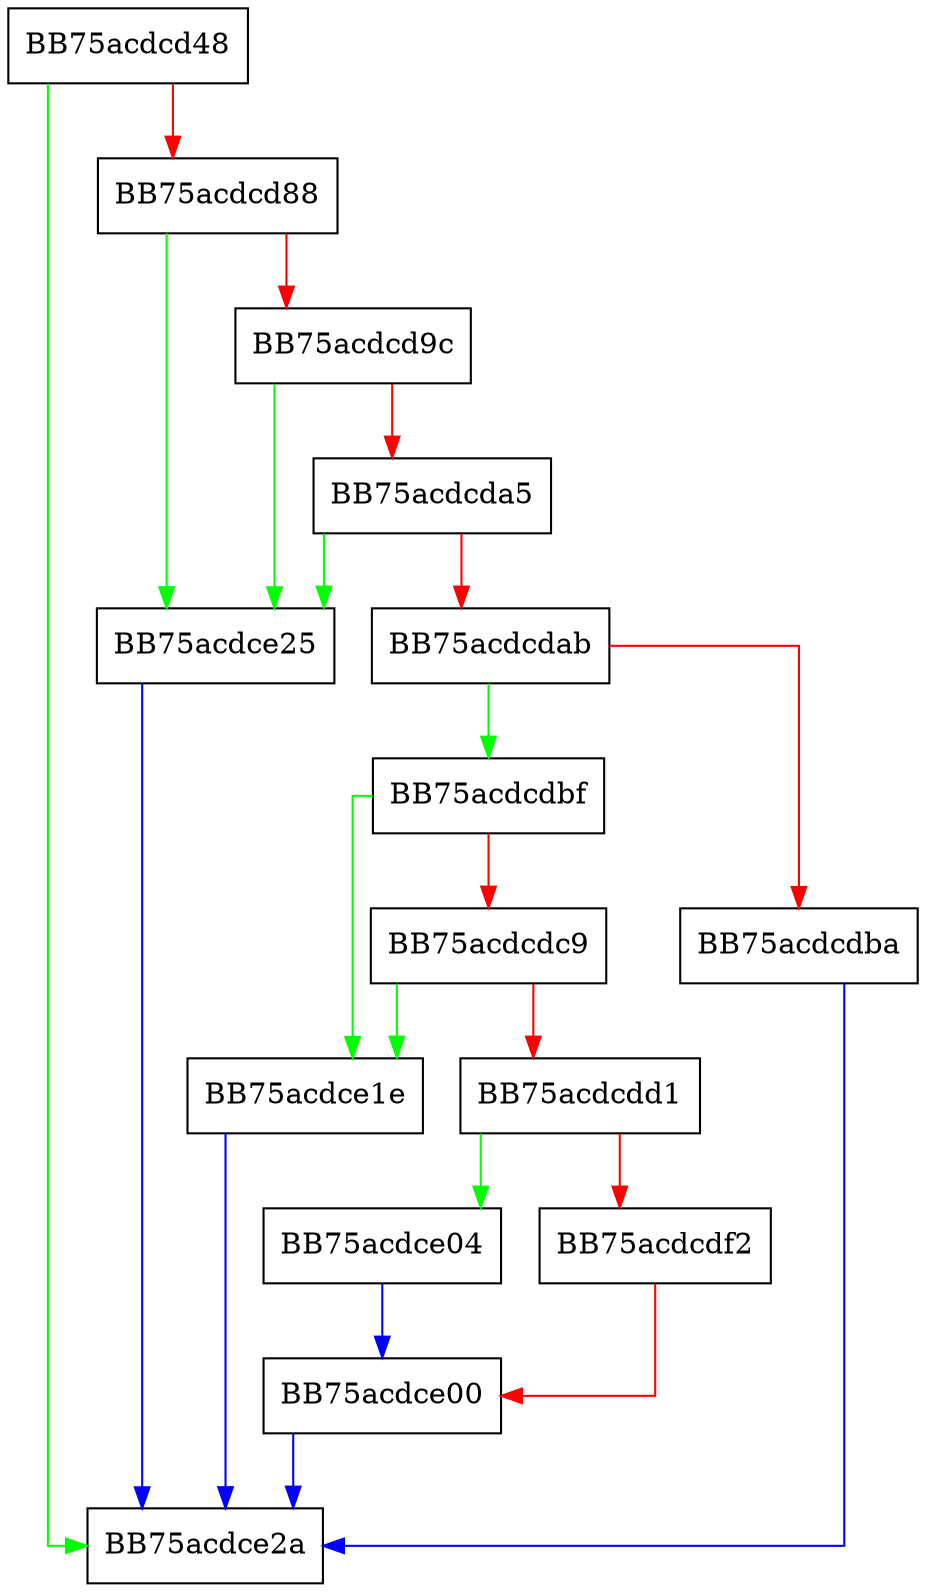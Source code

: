 digraph MakeRegValueSetItem {
  node [shape="box"];
  graph [splines=ortho];
  BB75acdcd48 -> BB75acdce2a [color="green"];
  BB75acdcd48 -> BB75acdcd88 [color="red"];
  BB75acdcd88 -> BB75acdce25 [color="green"];
  BB75acdcd88 -> BB75acdcd9c [color="red"];
  BB75acdcd9c -> BB75acdce25 [color="green"];
  BB75acdcd9c -> BB75acdcda5 [color="red"];
  BB75acdcda5 -> BB75acdce25 [color="green"];
  BB75acdcda5 -> BB75acdcdab [color="red"];
  BB75acdcdab -> BB75acdcdbf [color="green"];
  BB75acdcdab -> BB75acdcdba [color="red"];
  BB75acdcdba -> BB75acdce2a [color="blue"];
  BB75acdcdbf -> BB75acdce1e [color="green"];
  BB75acdcdbf -> BB75acdcdc9 [color="red"];
  BB75acdcdc9 -> BB75acdce1e [color="green"];
  BB75acdcdc9 -> BB75acdcdd1 [color="red"];
  BB75acdcdd1 -> BB75acdce04 [color="green"];
  BB75acdcdd1 -> BB75acdcdf2 [color="red"];
  BB75acdcdf2 -> BB75acdce00 [color="red"];
  BB75acdce00 -> BB75acdce2a [color="blue"];
  BB75acdce04 -> BB75acdce00 [color="blue"];
  BB75acdce1e -> BB75acdce2a [color="blue"];
  BB75acdce25 -> BB75acdce2a [color="blue"];
}